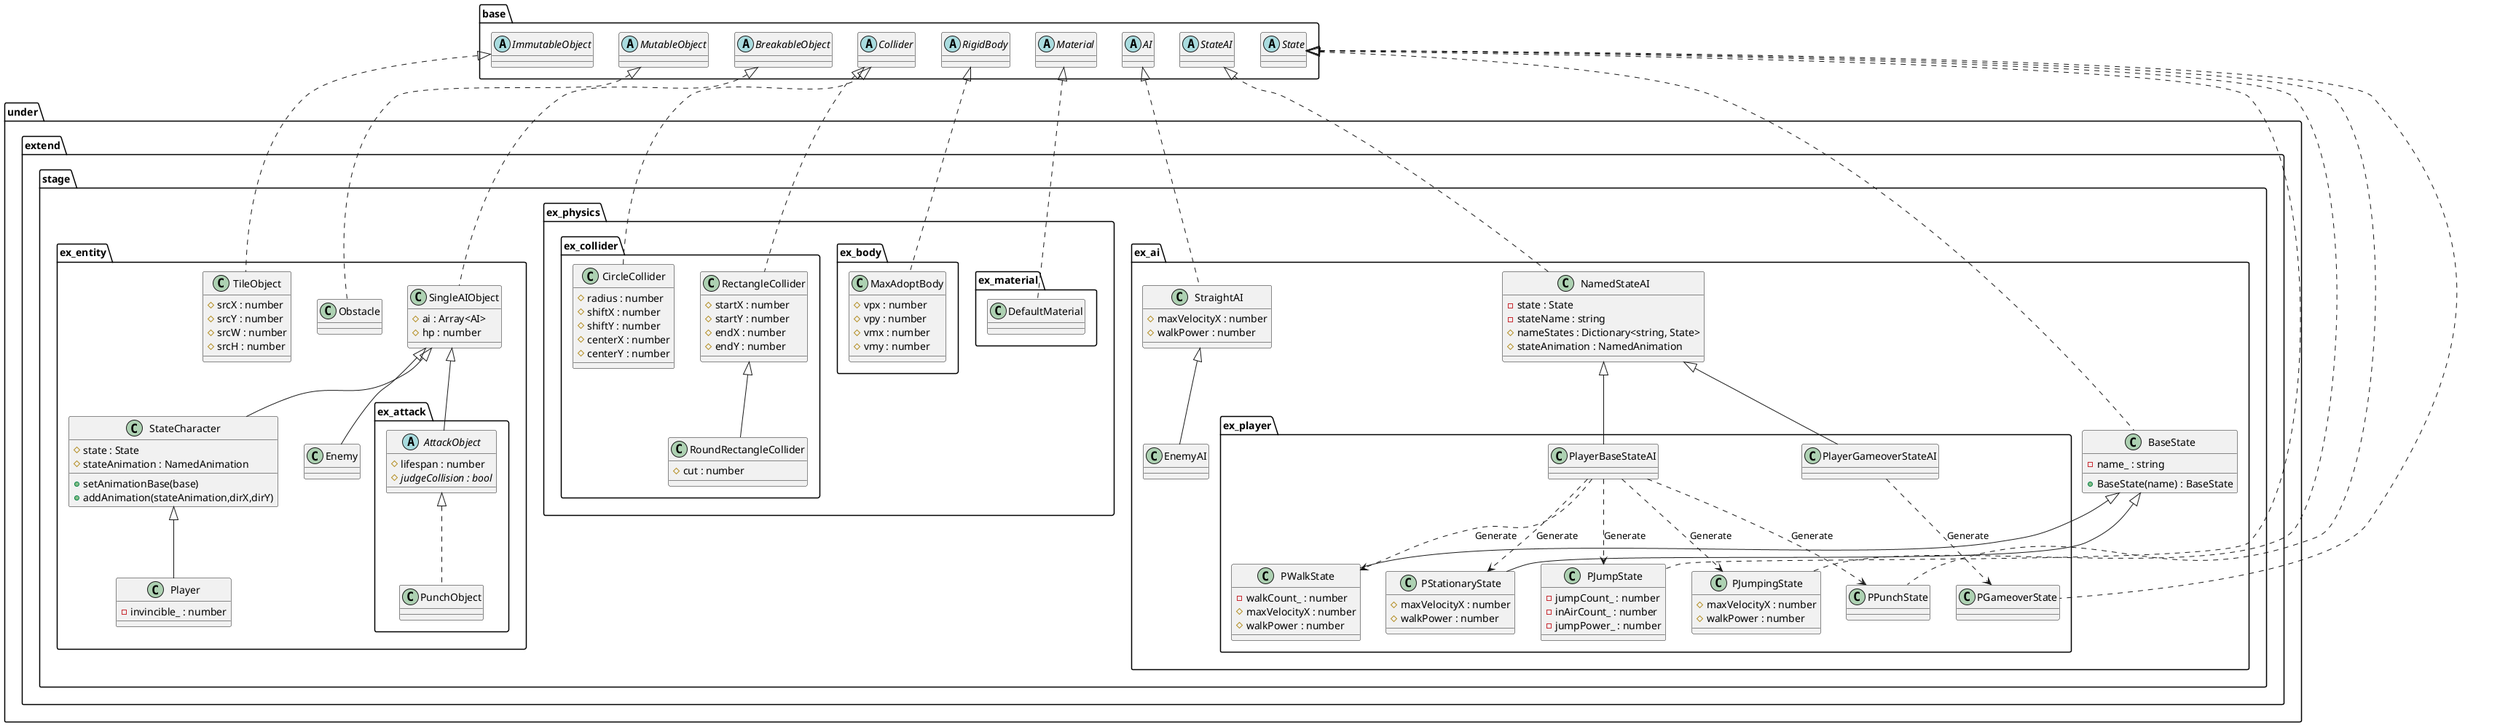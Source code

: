 @startuml EntityExtend
package under {
    package extend {
        package stage {
            package ex_entity {
                class TileObject {
                    #srcX : number
                    #srcY : number
                    #srcW : number
                    #srcH : number
                }
                class Obstacle
                class SingleAIObject {
                    #ai : Array<AI>
                    #hp : number
                }
                class StateCharacter {
                    #state : State
                    #stateAnimation : NamedAnimation
                    +setAnimationBase(base)
                    +addAnimation(stateAnimation,dirX,dirY)
                }
                class Enemy
                class Player {
                    -invincible_ : number
                }

                package ex_attack {
                    abstract AttackObject {
                        #lifespan : number
                        {abstract} #judgeCollision : bool
                    }
                    class PunchObject
                }
            }
            package ex_physics {
                package ex_collider {
                    class CircleCollider {
                        #radius : number
                        #shiftX : number
                        #shiftY : number
                        #centerX : number
                        #centerY : number
                    }
                    class RectangleCollider {
                        #startX : number
                        #startY : number
                        #endX : number
                        #endY : number
                    }
                    class RoundRectangleCollider {
                        #cut : number
                    }
                }
                package ex_body {
                    class MaxAdoptBody {
                        #vpx : number
                        #vpy : number
                        #vmx : number
                        #vmy : number
                    }
                }
                package ex_material {
                    class DefaultMaterial
                }
            }
            package ex_ai {
                class NamedStateAI {
                    -state : State
                    -stateName : string
                    #nameStates : Dictionary<string, State>
                    #stateAnimation : NamedAnimation
                }
                class StraightAI {
                    #maxVelocityX : number
                    #walkPower : number
                }
                class EnemyAI

                class BaseState {
                    +BaseState(name) : BaseState
                    -name_ : string
                }

                package ex_player {
                    class PlayerBaseStateAI
                    class PlayerGameoverStateAI
                    class PStationaryState {
                        #maxVelocityX : number
                        #walkPower : number
                    }
                    class PWalkState {
                        -walkCount_ : number
                        #maxVelocityX : number
                        #walkPower : number
                    }
                    class PJumpState {
                        -jumpCount_ : number
                        -inAirCount_ : number
                        -jumpPower_ : number
                    }
                    class PJumpingState {
                        #maxVelocityX : number
                        #walkPower : number
                    }
                    class PPunchState
                    class PGameoverState
                }
            }
        }
    }
}

package base {
    abstract ImmutableObject
    abstract MutableObject
    abstract BreakableObject
    abstract Collider
    abstract RigidBody
    abstract Material
    abstract AI
    abstract StateAI
    abstract State
}

PlayerBaseStateAI ..> PStationaryState : Generate
PlayerBaseStateAI ..> PWalkState : Generate
PlayerBaseStateAI ..> PJumpState : Generate
PlayerBaseStateAI ..> PJumpingState : Generate
PlayerBaseStateAI ..> PPunchState : Generate

PlayerGameoverStateAI ..> PGameoverState : Generate

ImmutableObject <|.. TileObject
MutableObject <|.. Obstacle
BreakableObject <|.. SingleAIObject
SingleAIObject <|-- StateCharacter
StateCharacter <|-- Player
SingleAIObject <|-- Enemy
SingleAIObject <|-- AttackObject
AttackObject <|.. PunchObject

Collider <|.. RectangleCollider
Collider <|.. CircleCollider
RectangleCollider <|-- RoundRectangleCollider
RigidBody <|.. MaxAdoptBody
Material <|.. DefaultMaterial

StateAI <|.. NamedStateAI
AI <|.. StraightAI
StraightAI <|-- EnemyAI
NamedStateAI <|-- PlayerBaseStateAI
NamedStateAI <|-- PlayerGameoverStateAI

State <|.. BaseState
BaseState <|-- PStationaryState
BaseState <|-- PWalkState

State <|.. PJumpState
State <|.. PJumpingState
State <|.. PPunchState
State <|.. PGameoverState

@enduml
